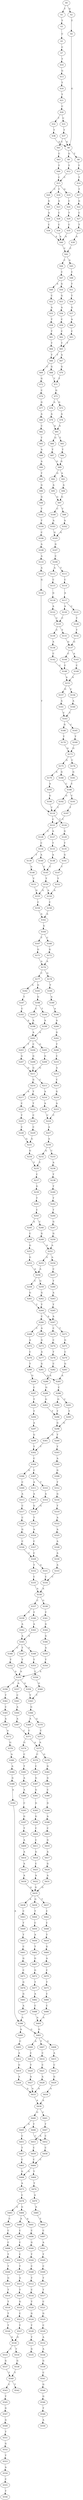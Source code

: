 strict digraph  {
	S0 -> S1 [ label = T ];
	S0 -> S2 [ label = G ];
	S1 -> S3 [ label = T ];
	S2 -> S4 [ label = T ];
	S3 -> S5 [ label = C ];
	S4 -> S6 [ label = G ];
	S5 -> S7 [ label = C ];
	S6 -> S8 [ label = T ];
	S6 -> S9 [ label = G ];
	S7 -> S10 [ label = T ];
	S8 -> S11 [ label = T ];
	S9 -> S12 [ label = T ];
	S10 -> S13 [ label = G ];
	S11 -> S14 [ label = T ];
	S12 -> S15 [ label = C ];
	S13 -> S16 [ label = T ];
	S14 -> S17 [ label = T ];
	S15 -> S18 [ label = T ];
	S15 -> S19 [ label = G ];
	S15 -> S20 [ label = C ];
	S16 -> S21 [ label = T ];
	S17 -> S22 [ label = G ];
	S18 -> S23 [ label = A ];
	S19 -> S24 [ label = C ];
	S20 -> S25 [ label = G ];
	S21 -> S26 [ label = C ];
	S22 -> S27 [ label = C ];
	S23 -> S28 [ label = C ];
	S24 -> S29 [ label = T ];
	S25 -> S30 [ label = A ];
	S26 -> S31 [ label = C ];
	S26 -> S32 [ label = T ];
	S27 -> S33 [ label = T ];
	S28 -> S34 [ label = C ];
	S29 -> S35 [ label = C ];
	S30 -> S36 [ label = C ];
	S31 -> S37 [ label = T ];
	S32 -> S38 [ label = T ];
	S33 -> S39 [ label = A ];
	S34 -> S40 [ label = A ];
	S35 -> S40 [ label = A ];
	S36 -> S40 [ label = A ];
	S37 -> S41 [ label = C ];
	S37 -> S6 [ label = G ];
	S38 -> S6 [ label = G ];
	S39 -> S42 [ label = C ];
	S40 -> S42 [ label = C ];
	S41 -> S43 [ label = C ];
	S42 -> S44 [ label = C ];
	S42 -> S45 [ label = A ];
	S43 -> S46 [ label = T ];
	S44 -> S47 [ label = C ];
	S45 -> S48 [ label = C ];
	S46 -> S15 [ label = C ];
	S47 -> S49 [ label = A ];
	S47 -> S50 [ label = G ];
	S48 -> S51 [ label = T ];
	S49 -> S52 [ label = C ];
	S50 -> S53 [ label = G ];
	S51 -> S54 [ label = T ];
	S52 -> S55 [ label = A ];
	S53 -> S56 [ label = A ];
	S54 -> S57 [ label = G ];
	S55 -> S58 [ label = T ];
	S56 -> S59 [ label = C ];
	S57 -> S60 [ label = A ];
	S58 -> S61 [ label = T ];
	S59 -> S62 [ label = C ];
	S60 -> S63 [ label = C ];
	S61 -> S64 [ label = T ];
	S62 -> S65 [ label = T ];
	S63 -> S65 [ label = T ];
	S64 -> S66 [ label = T ];
	S65 -> S66 [ label = T ];
	S65 -> S67 [ label = A ];
	S66 -> S68 [ label = G ];
	S66 -> S69 [ label = C ];
	S67 -> S70 [ label = G ];
	S68 -> S71 [ label = T ];
	S69 -> S72 [ label = G ];
	S70 -> S71 [ label = T ];
	S71 -> S73 [ label = G ];
	S72 -> S74 [ label = C ];
	S73 -> S75 [ label = G ];
	S73 -> S76 [ label = A ];
	S74 -> S77 [ label = G ];
	S75 -> S78 [ label = A ];
	S76 -> S79 [ label = A ];
	S77 -> S80 [ label = A ];
	S78 -> S81 [ label = A ];
	S79 -> S81 [ label = A ];
	S80 -> S82 [ label = C ];
	S81 -> S83 [ label = T ];
	S81 -> S84 [ label = G ];
	S82 -> S85 [ label = T ];
	S83 -> S86 [ label = T ];
	S84 -> S87 [ label = T ];
	S85 -> S88 [ label = A ];
	S86 -> S89 [ label = G ];
	S87 -> S89 [ label = G ];
	S88 -> S90 [ label = A ];
	S89 -> S91 [ label = A ];
	S89 -> S92 [ label = G ];
	S90 -> S93 [ label = T ];
	S91 -> S94 [ label = A ];
	S92 -> S95 [ label = A ];
	S93 -> S96 [ label = G ];
	S94 -> S97 [ label = G ];
	S95 -> S97 [ label = G ];
	S96 -> S98 [ label = G ];
	S97 -> S99 [ label = T ];
	S97 -> S100 [ label = C ];
	S98 -> S101 [ label = T ];
	S99 -> S102 [ label = A ];
	S100 -> S103 [ label = A ];
	S101 -> S104 [ label = T ];
	S102 -> S105 [ label = G ];
	S103 -> S105 [ label = G ];
	S104 -> S106 [ label = C ];
	S105 -> S107 [ label = G ];
	S106 -> S108 [ label = A ];
	S107 -> S109 [ label = C ];
	S108 -> S110 [ label = A ];
	S109 -> S111 [ label = T ];
	S109 -> S112 [ label = A ];
	S110 -> S113 [ label = A ];
	S111 -> S114 [ label = C ];
	S112 -> S115 [ label = C ];
	S113 -> S116 [ label = G ];
	S114 -> S117 [ label = A ];
	S115 -> S118 [ label = G ];
	S116 -> S119 [ label = T ];
	S117 -> S120 [ label = A ];
	S117 -> S121 [ label = C ];
	S118 -> S122 [ label = A ];
	S119 -> S123 [ label = C ];
	S119 -> S124 [ label = T ];
	S120 -> S125 [ label = C ];
	S121 -> S126 [ label = T ];
	S122 -> S125 [ label = C ];
	S123 -> S127 [ label = A ];
	S123 -> S128 [ label = C ];
	S124 -> S129 [ label = G ];
	S125 -> S130 [ label = C ];
	S125 -> S131 [ label = T ];
	S126 -> S132 [ label = T ];
	S127 -> S133 [ label = T ];
	S128 -> S134 [ label = C ];
	S129 -> S135 [ label = T ];
	S130 -> S136 [ label = A ];
	S131 -> S137 [ label = G ];
	S132 -> S137 [ label = G ];
	S133 -> S138 [ label = A ];
	S134 -> S139 [ label = T ];
	S134 -> S140 [ label = A ];
	S135 -> S141 [ label = G ];
	S136 -> S142 [ label = C ];
	S137 -> S143 [ label = A ];
	S137 -> S144 [ label = C ];
	S138 -> S145 [ label = C ];
	S139 -> S146 [ label = A ];
	S140 -> S145 [ label = C ];
	S141 -> S147 [ label = T ];
	S142 -> S148 [ label = C ];
	S143 -> S149 [ label = C ];
	S144 -> S148 [ label = C ];
	S145 -> S150 [ label = T ];
	S146 -> S151 [ label = T ];
	S147 -> S152 [ label = T ];
	S148 -> S153 [ label = A ];
	S149 -> S153 [ label = A ];
	S150 -> S154 [ label = A ];
	S150 -> S155 [ label = G ];
	S151 -> S155 [ label = G ];
	S152 -> S154 [ label = A ];
	S153 -> S156 [ label = C ];
	S153 -> S157 [ label = G ];
	S154 -> S158 [ label = C ];
	S155 -> S159 [ label = C ];
	S156 -> S160 [ label = A ];
	S157 -> S161 [ label = A ];
	S158 -> S162 [ label = A ];
	S159 -> S162 [ label = A ];
	S160 -> S163 [ label = C ];
	S161 -> S163 [ label = C ];
	S162 -> S164 [ label = G ];
	S163 -> S165 [ label = C ];
	S163 -> S166 [ label = G ];
	S164 -> S167 [ label = T ];
	S164 -> S168 [ label = C ];
	S165 -> S169 [ label = T ];
	S166 -> S170 [ label = T ];
	S167 -> S171 [ label = G ];
	S168 -> S172 [ label = G ];
	S169 -> S173 [ label = G ];
	S170 -> S173 [ label = G ];
	S171 -> S174 [ label = A ];
	S172 -> S174 [ label = A ];
	S173 -> S175 [ label = G ];
	S173 -> S176 [ label = C ];
	S174 -> S177 [ label = C ];
	S174 -> S178 [ label = G ];
	S175 -> S179 [ label = A ];
	S175 -> S180 [ label = G ];
	S176 -> S181 [ label = G ];
	S177 -> S182 [ label = A ];
	S177 -> S183 [ label = G ];
	S178 -> S184 [ label = T ];
	S179 -> S185 [ label = A ];
	S180 -> S186 [ label = C ];
	S181 -> S186 [ label = C ];
	S182 -> S187 [ label = T ];
	S183 -> S188 [ label = G ];
	S184 -> S189 [ label = A ];
	S185 -> S190 [ label = G ];
	S186 -> S191 [ label = C ];
	S186 -> S192 [ label = G ];
	S187 -> S193 [ label = C ];
	S188 -> S194 [ label = T ];
	S188 -> S195 [ label = C ];
	S189 -> S196 [ label = A ];
	S190 -> S119 [ label = T ];
	S191 -> S197 [ label = T ];
	S192 -> S119 [ label = T ];
	S193 -> S198 [ label = A ];
	S194 -> S199 [ label = A ];
	S195 -> S198 [ label = A ];
	S196 -> S200 [ label = A ];
	S197 -> S123 [ label = C ];
	S198 -> S201 [ label = A ];
	S199 -> S201 [ label = A ];
	S200 -> S202 [ label = G ];
	S201 -> S203 [ label = T ];
	S201 -> S204 [ label = C ];
	S201 -> S205 [ label = G ];
	S202 -> S206 [ label = T ];
	S203 -> S207 [ label = G ];
	S204 -> S208 [ label = G ];
	S205 -> S209 [ label = G ];
	S206 -> S210 [ label = C ];
	S207 -> S211 [ label = G ];
	S208 -> S211 [ label = G ];
	S209 -> S211 [ label = G ];
	S210 -> S212 [ label = A ];
	S211 -> S213 [ label = C ];
	S211 -> S214 [ label = G ];
	S212 -> S215 [ label = C ];
	S213 -> S216 [ label = A ];
	S214 -> S217 [ label = A ];
	S214 -> S218 [ label = T ];
	S215 -> S219 [ label = G ];
	S216 -> S220 [ label = A ];
	S217 -> S221 [ label = C ];
	S218 -> S222 [ label = T ];
	S219 -> S223 [ label = A ];
	S220 -> S224 [ label = C ];
	S221 -> S225 [ label = T ];
	S222 -> S226 [ label = C ];
	S223 -> S224 [ label = C ];
	S224 -> S227 [ label = A ];
	S225 -> S228 [ label = C ];
	S226 -> S229 [ label = C ];
	S227 -> S230 [ label = A ];
	S228 -> S231 [ label = G ];
	S229 -> S231 [ label = G ];
	S230 -> S232 [ label = G ];
	S230 -> S233 [ label = C ];
	S231 -> S234 [ label = G ];
	S232 -> S235 [ label = T ];
	S233 -> S236 [ label = A ];
	S234 -> S235 [ label = T ];
	S235 -> S237 [ label = C ];
	S236 -> S238 [ label = T ];
	S237 -> S239 [ label = G ];
	S238 -> S240 [ label = T ];
	S239 -> S241 [ label = T ];
	S240 -> S242 [ label = T ];
	S241 -> S243 [ label = C ];
	S242 -> S244 [ label = T ];
	S243 -> S245 [ label = A ];
	S243 -> S246 [ label = C ];
	S244 -> S247 [ label = G ];
	S245 -> S248 [ label = C ];
	S246 -> S249 [ label = G ];
	S247 -> S250 [ label = G ];
	S248 -> S251 [ label = G ];
	S249 -> S252 [ label = A ];
	S250 -> S252 [ label = A ];
	S251 -> S253 [ label = G ];
	S252 -> S254 [ label = A ];
	S252 -> S255 [ label = G ];
	S253 -> S256 [ label = A ];
	S254 -> S257 [ label = C ];
	S255 -> S256 [ label = A ];
	S256 -> S258 [ label = C ];
	S256 -> S259 [ label = G ];
	S257 -> S260 [ label = T ];
	S258 -> S261 [ label = G ];
	S259 -> S262 [ label = G ];
	S260 -> S263 [ label = A ];
	S261 -> S264 [ label = T ];
	S262 -> S264 [ label = T ];
	S263 -> S265 [ label = T ];
	S264 -> S266 [ label = C ];
	S264 -> S267 [ label = A ];
	S265 -> S267 [ label = A ];
	S266 -> S268 [ label = C ];
	S266 -> S269 [ label = A ];
	S267 -> S270 [ label = C ];
	S267 -> S271 [ label = T ];
	S268 -> S272 [ label = A ];
	S269 -> S273 [ label = G ];
	S270 -> S274 [ label = C ];
	S271 -> S275 [ label = G ];
	S272 -> S276 [ label = C ];
	S273 -> S277 [ label = A ];
	S274 -> S278 [ label = T ];
	S275 -> S279 [ label = C ];
	S276 -> S280 [ label = T ];
	S277 -> S281 [ label = G ];
	S278 -> S282 [ label = C ];
	S279 -> S283 [ label = G ];
	S280 -> S284 [ label = G ];
	S281 -> S285 [ label = A ];
	S282 -> S286 [ label = A ];
	S283 -> S285 [ label = A ];
	S284 -> S287 [ label = C ];
	S285 -> S288 [ label = C ];
	S286 -> S289 [ label = G ];
	S287 -> S290 [ label = T ];
	S288 -> S291 [ label = C ];
	S288 -> S292 [ label = G ];
	S289 -> S293 [ label = G ];
	S290 -> S294 [ label = T ];
	S291 -> S295 [ label = T ];
	S292 -> S296 [ label = T ];
	S293 -> S296 [ label = T ];
	S294 -> S297 [ label = A ];
	S295 -> S298 [ label = G ];
	S296 -> S298 [ label = G ];
	S297 -> S299 [ label = G ];
	S298 -> S300 [ label = T ];
	S298 -> S301 [ label = G ];
	S299 -> S302 [ label = T ];
	S300 -> S303 [ label = T ];
	S301 -> S302 [ label = T ];
	S302 -> S304 [ label = C ];
	S303 -> S305 [ label = A ];
	S304 -> S306 [ label = G ];
	S304 -> S307 [ label = C ];
	S305 -> S308 [ label = G ];
	S306 -> S309 [ label = C ];
	S307 -> S310 [ label = T ];
	S307 -> S311 [ label = A ];
	S308 -> S312 [ label = T ];
	S309 -> S313 [ label = A ];
	S310 -> S314 [ label = A ];
	S311 -> S315 [ label = A ];
	S312 -> S316 [ label = G ];
	S313 -> S317 [ label = C ];
	S314 -> S318 [ label = G ];
	S315 -> S318 [ label = G ];
	S316 -> S319 [ label = T ];
	S317 -> S320 [ label = C ];
	S318 -> S321 [ label = T ];
	S319 -> S322 [ label = A ];
	S320 -> S323 [ label = G ];
	S321 -> S324 [ label = A ];
	S322 -> S325 [ label = A ];
	S323 -> S326 [ label = C ];
	S324 -> S327 [ label = C ];
	S325 -> S328 [ label = A ];
	S326 -> S329 [ label = C ];
	S327 -> S329 [ label = C ];
	S328 -> S330 [ label = A ];
	S329 -> S331 [ label = A ];
	S329 -> S332 [ label = T ];
	S330 -> S333 [ label = A ];
	S331 -> S334 [ label = C ];
	S332 -> S335 [ label = C ];
	S333 -> S334 [ label = C ];
	S334 -> S336 [ label = A ];
	S335 -> S336 [ label = A ];
	S336 -> S337 [ label = C ];
	S336 -> S338 [ label = G ];
	S337 -> S339 [ label = C ];
	S337 -> S340 [ label = T ];
	S338 -> S341 [ label = T ];
	S339 -> S342 [ label = A ];
	S340 -> S343 [ label = A ];
	S341 -> S344 [ label = G ];
	S342 -> S345 [ label = A ];
	S343 -> S345 [ label = A ];
	S344 -> S346 [ label = G ];
	S345 -> S347 [ label = T ];
	S345 -> S348 [ label = C ];
	S345 -> S349 [ label = G ];
	S346 -> S350 [ label = A ];
	S347 -> S351 [ label = T ];
	S348 -> S352 [ label = T ];
	S349 -> S353 [ label = T ];
	S350 -> S354 [ label = T ];
	S351 -> S355 [ label = A ];
	S352 -> S355 [ label = A ];
	S353 -> S356 [ label = C ];
	S354 -> S355 [ label = A ];
	S355 -> S357 [ label = A ];
	S355 -> S358 [ label = C ];
	S355 -> S359 [ label = G ];
	S356 -> S360 [ label = G ];
	S357 -> S361 [ label = C ];
	S358 -> S362 [ label = T ];
	S359 -> S363 [ label = T ];
	S360 -> S363 [ label = T ];
	S361 -> S364 [ label = A ];
	S362 -> S365 [ label = C ];
	S363 -> S366 [ label = G ];
	S364 -> S367 [ label = A ];
	S365 -> S368 [ label = A ];
	S366 -> S369 [ label = A ];
	S366 -> S370 [ label = G ];
	S367 -> S371 [ label = C ];
	S368 -> S372 [ label = A ];
	S369 -> S371 [ label = C ];
	S370 -> S373 [ label = C ];
	S371 -> S374 [ label = G ];
	S371 -> S375 [ label = A ];
	S372 -> S376 [ label = G ];
	S373 -> S375 [ label = A ];
	S374 -> S377 [ label = C ];
	S375 -> S378 [ label = G ];
	S375 -> S379 [ label = C ];
	S376 -> S380 [ label = A ];
	S377 -> S381 [ label = T ];
	S378 -> S382 [ label = G ];
	S379 -> S383 [ label = C ];
	S380 -> S384 [ label = A ];
	S381 -> S385 [ label = A ];
	S382 -> S386 [ label = G ];
	S383 -> S387 [ label = G ];
	S384 -> S388 [ label = G ];
	S385 -> S389 [ label = A ];
	S386 -> S390 [ label = C ];
	S387 -> S391 [ label = G ];
	S388 -> S392 [ label = A ];
	S389 -> S393 [ label = C ];
	S390 -> S394 [ label = G ];
	S391 -> S395 [ label = G ];
	S392 -> S396 [ label = A ];
	S393 -> S397 [ label = G ];
	S394 -> S398 [ label = A ];
	S395 -> S399 [ label = G ];
	S396 -> S400 [ label = A ];
	S396 -> S401 [ label = G ];
	S397 -> S402 [ label = T ];
	S398 -> S403 [ label = C ];
	S399 -> S404 [ label = C ];
	S400 -> S405 [ label = C ];
	S401 -> S406 [ label = A ];
	S401 -> S407 [ label = T ];
	S401 -> S408 [ label = G ];
	S402 -> S409 [ label = A ];
	S403 -> S410 [ label = G ];
	S404 -> S411 [ label = C ];
	S405 -> S412 [ label = A ];
	S406 -> S413 [ label = C ];
	S407 -> S414 [ label = C ];
	S408 -> S415 [ label = A ];
	S409 -> S416 [ label = A ];
	S410 -> S417 [ label = A ];
	S411 -> S418 [ label = G ];
	S412 -> S419 [ label = G ];
	S413 -> S420 [ label = T ];
	S414 -> S421 [ label = C ];
	S415 -> S422 [ label = C ];
	S416 -> S423 [ label = A ];
	S417 -> S424 [ label = G ];
	S418 -> S425 [ label = C ];
	S419 -> S426 [ label = A ];
	S420 -> S427 [ label = A ];
	S421 -> S428 [ label = A ];
	S422 -> S429 [ label = G ];
	S423 -> S430 [ label = A ];
	S424 -> S431 [ label = A ];
	S425 -> S432 [ label = A ];
	S426 -> S433 [ label = A ];
	S427 -> S433 [ label = A ];
	S428 -> S433 [ label = A ];
	S429 -> S434 [ label = A ];
	S430 -> S435 [ label = G ];
	S431 -> S435 [ label = G ];
	S432 -> S435 [ label = G ];
	S433 -> S436 [ label = A ];
	S434 -> S436 [ label = A ];
	S435 -> S437 [ label = T ];
	S435 -> S438 [ label = A ];
	S435 -> S439 [ label = G ];
	S436 -> S440 [ label = G ];
	S436 -> S441 [ label = C ];
	S437 -> S442 [ label = C ];
	S438 -> S443 [ label = C ];
	S439 -> S444 [ label = T ];
	S440 -> S445 [ label = A ];
	S440 -> S446 [ label = T ];
	S441 -> S447 [ label = T ];
	S442 -> S448 [ label = C ];
	S443 -> S449 [ label = T ];
	S444 -> S450 [ label = C ];
	S445 -> S451 [ label = C ];
	S446 -> S452 [ label = C ];
	S447 -> S453 [ label = A ];
	S447 -> S452 [ label = C ];
	S448 -> S454 [ label = T ];
	S449 -> S455 [ label = T ];
	S450 -> S456 [ label = A ];
	S451 -> S457 [ label = T ];
	S452 -> S458 [ label = C ];
	S453 -> S459 [ label = C ];
	S454 -> S460 [ label = G ];
	S455 -> S461 [ label = C ];
	S456 -> S462 [ label = T ];
	S457 -> S463 [ label = C ];
	S458 -> S464 [ label = C ];
	S459 -> S464 [ label = C ];
	S460 -> S465 [ label = A ];
	S461 -> S466 [ label = G ];
	S462 -> S467 [ label = G ];
	S463 -> S468 [ label = G ];
	S464 -> S469 [ label = T ];
	S464 -> S468 [ label = G ];
	S465 -> S470 [ label = C ];
	S466 -> S471 [ label = C ];
	S467 -> S472 [ label = G ];
	S468 -> S473 [ label = A ];
	S469 -> S474 [ label = T ];
	S470 -> S475 [ label = T ];
	S471 -> S476 [ label = G ];
	S472 -> S477 [ label = T ];
	S473 -> S478 [ label = C ];
	S474 -> S479 [ label = A ];
	S475 -> S480 [ label = C ];
	S476 -> S481 [ label = G ];
	S477 -> S482 [ label = A ];
	S478 -> S483 [ label = A ];
	S478 -> S484 [ label = G ];
	S479 -> S485 [ label = A ];
	S480 -> S486 [ label = C ];
	S481 -> S487 [ label = A ];
	S482 -> S488 [ label = C ];
	S483 -> S489 [ label = C ];
	S484 -> S490 [ label = A ];
	S484 -> S491 [ label = A ];
	S485 -> S492 [ label = T ];
	S486 -> S493 [ label = A ];
	S487 -> S396 [ label = A ];
	S488 -> S493 [ label = A ];
	S489 -> S494 [ label = C ];
	S490 -> S495 [ label = C ];
	S491 -> S496 [ label = C ];
	S492 -> S497 [ label = C ];
	S493 -> S401 [ label = G ];
	S494 -> S498 [ label = C ];
	S495 -> S499 [ label = C ];
	S496 -> S500 [ label = G ];
	S497 -> S501 [ label = A ];
	S498 -> S502 [ label = T ];
	S499 -> S503 [ label = C ];
	S500 -> S504 [ label = T ];
	S501 -> S505 [ label = T ];
	S502 -> S506 [ label = T ];
	S503 -> S507 [ label = T ];
	S504 -> S508 [ label = C ];
	S505 -> S509 [ label = C ];
	S506 -> S510 [ label = G ];
	S507 -> S511 [ label = A ];
	S508 -> S512 [ label = T ];
	S509 -> S513 [ label = T ];
	S510 -> S514 [ label = T ];
	S511 -> S515 [ label = T ];
	S512 -> S516 [ label = C ];
	S513 -> S517 [ label = T ];
	S514 -> S518 [ label = T ];
	S515 -> S519 [ label = G ];
	S516 -> S520 [ label = T ];
	S517 -> S521 [ label = C ];
	S518 -> S522 [ label = T ];
	S519 -> S523 [ label = C ];
	S520 -> S524 [ label = G ];
	S521 -> S525 [ label = G ];
	S522 -> S526 [ label = T ];
	S523 -> S527 [ label = T ];
	S524 -> S528 [ label = T ];
	S525 -> S529 [ label = C ];
	S526 -> S530 [ label = G ];
	S527 -> S530 [ label = G ];
	S528 -> S531 [ label = T ];
	S529 -> S532 [ label = A ];
	S530 -> S533 [ label = C ];
	S530 -> S534 [ label = T ];
	S531 -> S535 [ label = G ];
	S532 -> S536 [ label = A ];
	S533 -> S537 [ label = G ];
	S534 -> S538 [ label = G ];
	S536 -> S539 [ label = G ];
	S537 -> S540 [ label = T ];
	S538 -> S540 [ label = T ];
	S539 -> S541 [ label = C ];
	S540 -> S542 [ label = T ];
	S540 -> S543 [ label = C ];
	S541 -> S544 [ label = G ];
	S543 -> S545 [ label = T ];
	S544 -> S546 [ label = G ];
	S545 -> S547 [ label = G ];
	S546 -> S548 [ label = T ];
	S547 -> S549 [ label = G ];
	S548 -> S550 [ label = A ];
	S549 -> S551 [ label = T ];
	S551 -> S552 [ label = G ];
	S552 -> S553 [ label = T ];
	S553 -> S554 [ label = A ];
	S554 -> S555 [ label = C ];
	S555 -> S556 [ label = T ];
}
